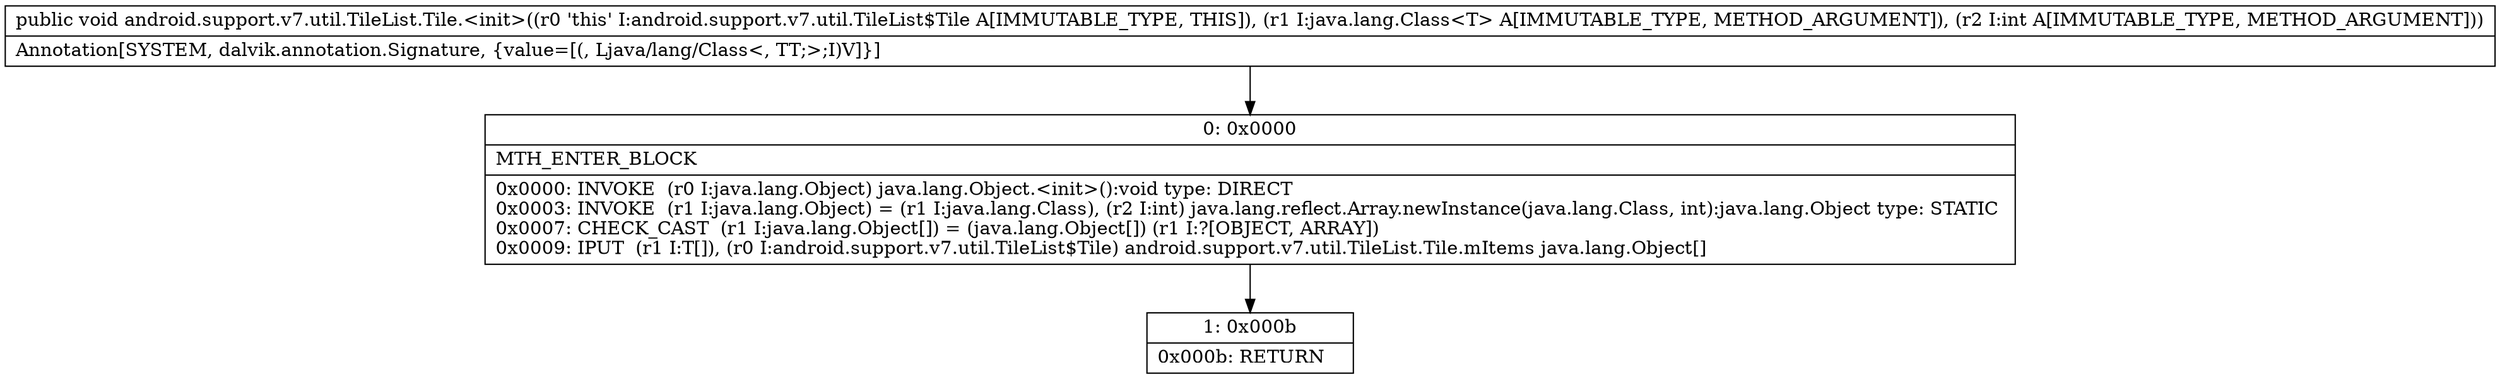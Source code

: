 digraph "CFG forandroid.support.v7.util.TileList.Tile.\<init\>(Ljava\/lang\/Class;I)V" {
Node_0 [shape=record,label="{0\:\ 0x0000|MTH_ENTER_BLOCK\l|0x0000: INVOKE  (r0 I:java.lang.Object) java.lang.Object.\<init\>():void type: DIRECT \l0x0003: INVOKE  (r1 I:java.lang.Object) = (r1 I:java.lang.Class), (r2 I:int) java.lang.reflect.Array.newInstance(java.lang.Class, int):java.lang.Object type: STATIC \l0x0007: CHECK_CAST  (r1 I:java.lang.Object[]) = (java.lang.Object[]) (r1 I:?[OBJECT, ARRAY]) \l0x0009: IPUT  (r1 I:T[]), (r0 I:android.support.v7.util.TileList$Tile) android.support.v7.util.TileList.Tile.mItems java.lang.Object[] \l}"];
Node_1 [shape=record,label="{1\:\ 0x000b|0x000b: RETURN   \l}"];
MethodNode[shape=record,label="{public void android.support.v7.util.TileList.Tile.\<init\>((r0 'this' I:android.support.v7.util.TileList$Tile A[IMMUTABLE_TYPE, THIS]), (r1 I:java.lang.Class\<T\> A[IMMUTABLE_TYPE, METHOD_ARGUMENT]), (r2 I:int A[IMMUTABLE_TYPE, METHOD_ARGUMENT]))  | Annotation[SYSTEM, dalvik.annotation.Signature, \{value=[(, Ljava\/lang\/Class\<, TT;\>;I)V]\}]\l}"];
MethodNode -> Node_0;
Node_0 -> Node_1;
}

